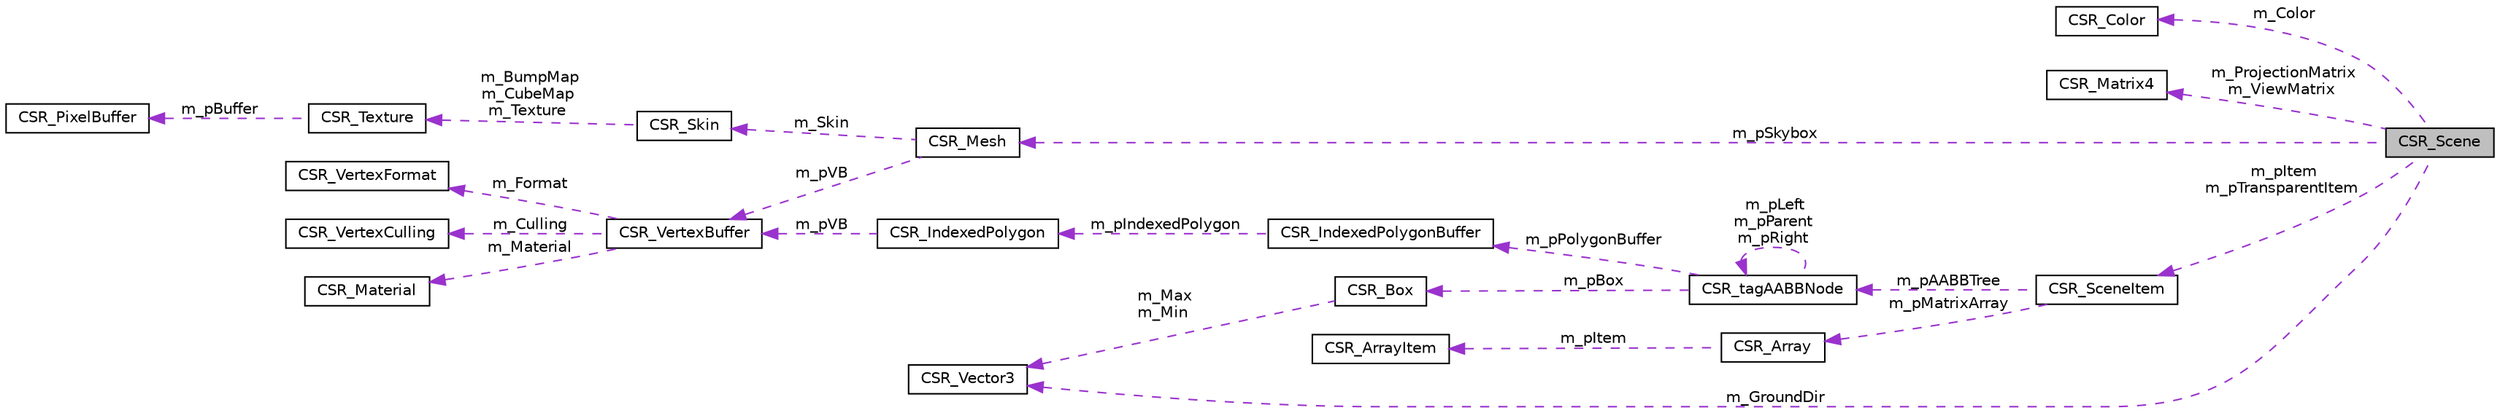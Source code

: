 digraph "CSR_Scene"
{
 // LATEX_PDF_SIZE
  edge [fontname="Helvetica",fontsize="10",labelfontname="Helvetica",labelfontsize="10"];
  node [fontname="Helvetica",fontsize="10",shape=record];
  rankdir="LR";
  Node1 [label="CSR_Scene",height=0.2,width=0.4,color="black", fillcolor="grey75", style="filled", fontcolor="black",tooltip=" "];
  Node2 -> Node1 [dir="back",color="darkorchid3",fontsize="10",style="dashed",label=" m_Color" ,fontname="Helvetica"];
  Node2 [label="CSR_Color",height=0.2,width=0.4,color="black", fillcolor="white", style="filled",URL="$struct_c_s_r___color.html",tooltip=" "];
  Node3 -> Node1 [dir="back",color="darkorchid3",fontsize="10",style="dashed",label=" m_ProjectionMatrix\nm_ViewMatrix" ,fontname="Helvetica"];
  Node3 [label="CSR_Matrix4",height=0.2,width=0.4,color="black", fillcolor="white", style="filled",URL="$struct_c_s_r___matrix4.html",tooltip=" "];
  Node4 -> Node1 [dir="back",color="darkorchid3",fontsize="10",style="dashed",label=" m_GroundDir" ,fontname="Helvetica"];
  Node4 [label="CSR_Vector3",height=0.2,width=0.4,color="black", fillcolor="white", style="filled",URL="$struct_c_s_r___vector3.html",tooltip=" "];
  Node5 -> Node1 [dir="back",color="darkorchid3",fontsize="10",style="dashed",label=" m_pSkybox" ,fontname="Helvetica"];
  Node5 [label="CSR_Mesh",height=0.2,width=0.4,color="black", fillcolor="white", style="filled",URL="$struct_c_s_r___mesh.html",tooltip=" "];
  Node6 -> Node5 [dir="back",color="darkorchid3",fontsize="10",style="dashed",label=" m_Skin" ,fontname="Helvetica"];
  Node6 [label="CSR_Skin",height=0.2,width=0.4,color="black", fillcolor="white", style="filled",URL="$struct_c_s_r___skin.html",tooltip=" "];
  Node7 -> Node6 [dir="back",color="darkorchid3",fontsize="10",style="dashed",label=" m_BumpMap\nm_CubeMap\nm_Texture" ,fontname="Helvetica"];
  Node7 [label="CSR_Texture",height=0.2,width=0.4,color="black", fillcolor="white", style="filled",URL="$struct_c_s_r___texture.html",tooltip=" "];
  Node8 -> Node7 [dir="back",color="darkorchid3",fontsize="10",style="dashed",label=" m_pBuffer" ,fontname="Helvetica"];
  Node8 [label="CSR_PixelBuffer",height=0.2,width=0.4,color="black", fillcolor="white", style="filled",URL="$struct_c_s_r___pixel_buffer.html",tooltip=" "];
  Node9 -> Node5 [dir="back",color="darkorchid3",fontsize="10",style="dashed",label=" m_pVB" ,fontname="Helvetica"];
  Node9 [label="CSR_VertexBuffer",height=0.2,width=0.4,color="black", fillcolor="white", style="filled",URL="$struct_c_s_r___vertex_buffer.html",tooltip=" "];
  Node10 -> Node9 [dir="back",color="darkorchid3",fontsize="10",style="dashed",label=" m_Format" ,fontname="Helvetica"];
  Node10 [label="CSR_VertexFormat",height=0.2,width=0.4,color="black", fillcolor="white", style="filled",URL="$struct_c_s_r___vertex_format.html",tooltip=" "];
  Node11 -> Node9 [dir="back",color="darkorchid3",fontsize="10",style="dashed",label=" m_Culling" ,fontname="Helvetica"];
  Node11 [label="CSR_VertexCulling",height=0.2,width=0.4,color="black", fillcolor="white", style="filled",URL="$struct_c_s_r___vertex_culling.html",tooltip=" "];
  Node12 -> Node9 [dir="back",color="darkorchid3",fontsize="10",style="dashed",label=" m_Material" ,fontname="Helvetica"];
  Node12 [label="CSR_Material",height=0.2,width=0.4,color="black", fillcolor="white", style="filled",URL="$struct_c_s_r___material.html",tooltip=" "];
  Node13 -> Node1 [dir="back",color="darkorchid3",fontsize="10",style="dashed",label=" m_pItem\nm_pTransparentItem" ,fontname="Helvetica"];
  Node13 [label="CSR_SceneItem",height=0.2,width=0.4,color="black", fillcolor="white", style="filled",URL="$struct_c_s_r___scene_item.html",tooltip=" "];
  Node14 -> Node13 [dir="back",color="darkorchid3",fontsize="10",style="dashed",label=" m_pMatrixArray" ,fontname="Helvetica"];
  Node14 [label="CSR_Array",height=0.2,width=0.4,color="black", fillcolor="white", style="filled",URL="$struct_c_s_r___array.html",tooltip=" "];
  Node15 -> Node14 [dir="back",color="darkorchid3",fontsize="10",style="dashed",label=" m_pItem" ,fontname="Helvetica"];
  Node15 [label="CSR_ArrayItem",height=0.2,width=0.4,color="black", fillcolor="white", style="filled",URL="$struct_c_s_r___array_item.html",tooltip=" "];
  Node16 -> Node13 [dir="back",color="darkorchid3",fontsize="10",style="dashed",label=" m_pAABBTree" ,fontname="Helvetica"];
  Node16 [label="CSR_tagAABBNode",height=0.2,width=0.4,color="black", fillcolor="white", style="filled",URL="$struct_c_s_r__tag_a_a_b_b_node.html",tooltip=" "];
  Node16 -> Node16 [dir="back",color="darkorchid3",fontsize="10",style="dashed",label=" m_pLeft\nm_pParent\nm_pRight" ,fontname="Helvetica"];
  Node17 -> Node16 [dir="back",color="darkorchid3",fontsize="10",style="dashed",label=" m_pBox" ,fontname="Helvetica"];
  Node17 [label="CSR_Box",height=0.2,width=0.4,color="black", fillcolor="white", style="filled",URL="$struct_c_s_r___box.html",tooltip=" "];
  Node4 -> Node17 [dir="back",color="darkorchid3",fontsize="10",style="dashed",label=" m_Max\nm_Min" ,fontname="Helvetica"];
  Node18 -> Node16 [dir="back",color="darkorchid3",fontsize="10",style="dashed",label=" m_pPolygonBuffer" ,fontname="Helvetica"];
  Node18 [label="CSR_IndexedPolygonBuffer",height=0.2,width=0.4,color="black", fillcolor="white", style="filled",URL="$struct_c_s_r___indexed_polygon_buffer.html",tooltip=" "];
  Node19 -> Node18 [dir="back",color="darkorchid3",fontsize="10",style="dashed",label=" m_pIndexedPolygon" ,fontname="Helvetica"];
  Node19 [label="CSR_IndexedPolygon",height=0.2,width=0.4,color="black", fillcolor="white", style="filled",URL="$struct_c_s_r___indexed_polygon.html",tooltip=" "];
  Node9 -> Node19 [dir="back",color="darkorchid3",fontsize="10",style="dashed",label=" m_pVB" ,fontname="Helvetica"];
}
